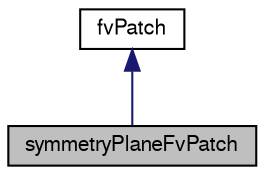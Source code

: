 digraph "symmetryPlaneFvPatch"
{
  bgcolor="transparent";
  edge [fontname="FreeSans",fontsize="10",labelfontname="FreeSans",labelfontsize="10"];
  node [fontname="FreeSans",fontsize="10",shape=record];
  Node1 [label="symmetryPlaneFvPatch",height=0.2,width=0.4,color="black", fillcolor="grey75", style="filled" fontcolor="black"];
  Node2 -> Node1 [dir="back",color="midnightblue",fontsize="10",style="solid",fontname="FreeSans"];
  Node2 [label="fvPatch",height=0.2,width=0.4,color="black",URL="$a00860.html",tooltip="A finiteVolume patch using a polyPatch and a fvBoundaryMesh. "];
}
